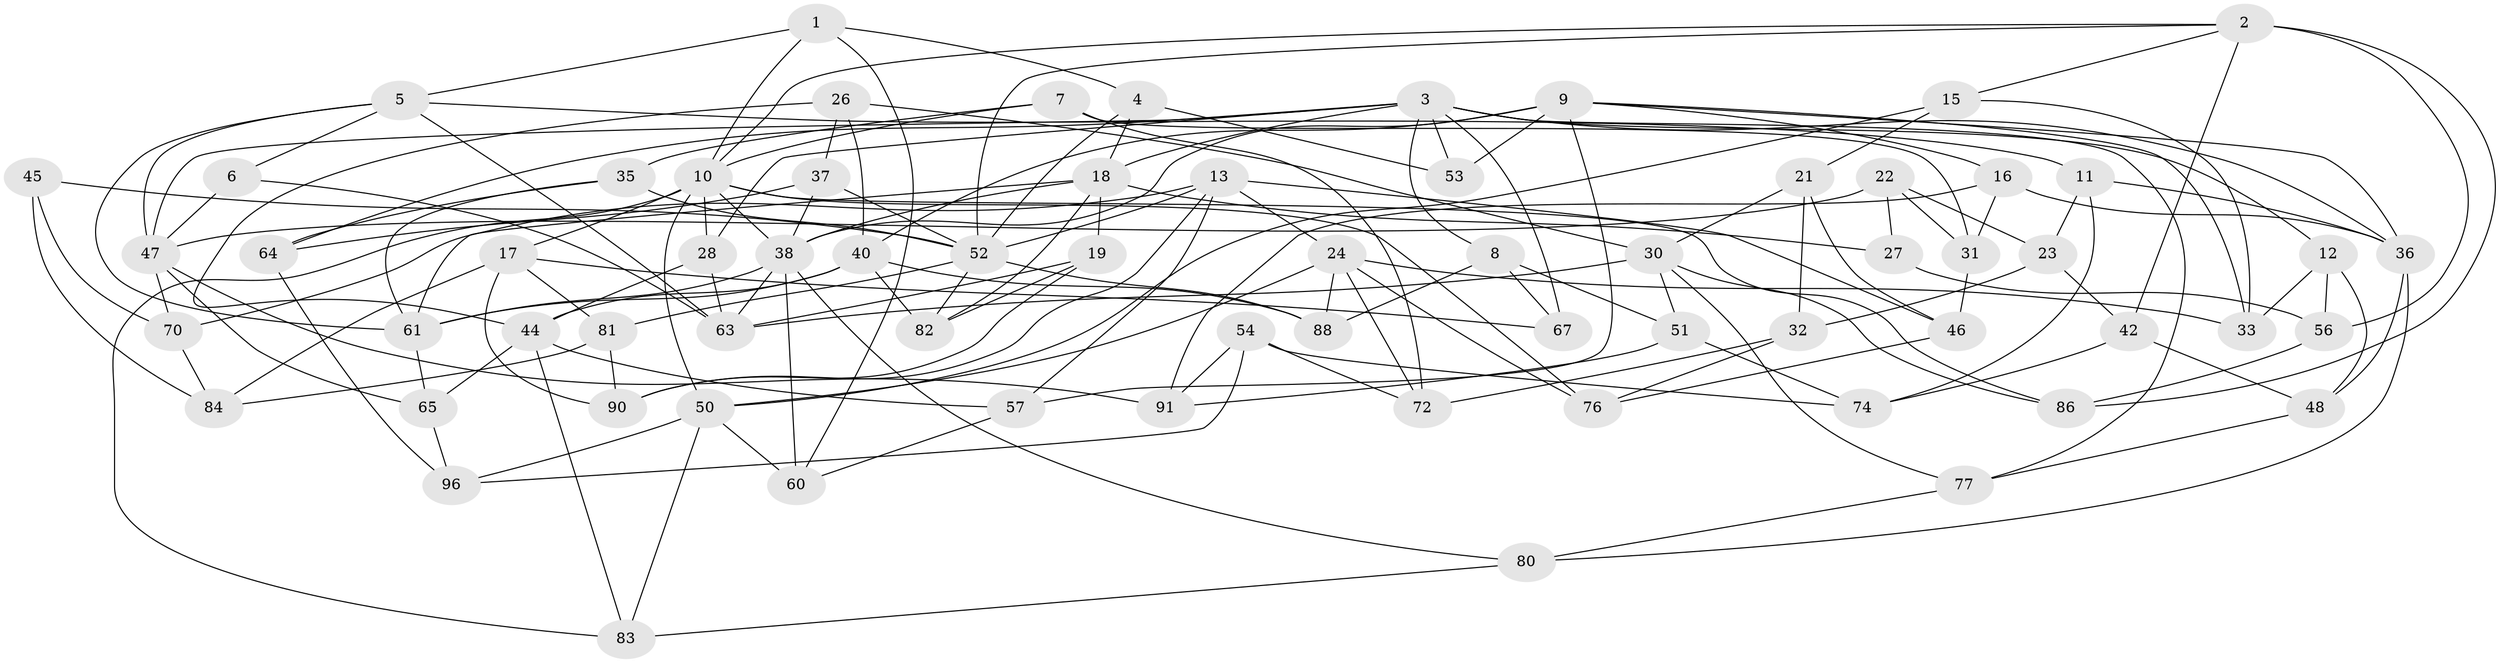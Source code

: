 // original degree distribution, {4: 1.0}
// Generated by graph-tools (version 1.1) at 2025/20/03/04/25 18:20:28]
// undirected, 68 vertices, 160 edges
graph export_dot {
graph [start="1"]
  node [color=gray90,style=filled];
  1;
  2 [super="+34"];
  3 [super="+49+25+20"];
  4;
  5 [super="+66"];
  6;
  7;
  8;
  9 [super="+41"];
  10 [super="+14"];
  11;
  12;
  13 [super="+68"];
  15;
  16;
  17 [super="+95"];
  18 [super="+29+75"];
  19;
  21;
  22;
  23;
  24 [super="+59"];
  26;
  27;
  28;
  30 [super="+55"];
  31;
  32;
  33;
  35;
  36 [super="+58"];
  37;
  38 [super="+43+39"];
  40 [super="+78"];
  42;
  44 [super="+93"];
  45;
  46;
  47 [super="+98+71"];
  48;
  50 [super="+97"];
  51;
  52 [super="+92+94+89"];
  53;
  54;
  56;
  57;
  60;
  61 [super="+85"];
  63 [super="+73"];
  64;
  65;
  67;
  70;
  72;
  74;
  76;
  77;
  80;
  81;
  82;
  83;
  84;
  86;
  88;
  90;
  91;
  96;
  1 -- 4;
  1 -- 60;
  1 -- 5;
  1 -- 10;
  2 -- 42;
  2 -- 52;
  2 -- 10;
  2 -- 56;
  2 -- 86;
  2 -- 15;
  3 -- 8;
  3 -- 28;
  3 -- 12;
  3 -- 36;
  3 -- 64;
  3 -- 77;
  3 -- 53;
  3 -- 67;
  3 -- 18;
  3 -- 47;
  4 -- 53;
  4 -- 52;
  4 -- 18;
  5 -- 63;
  5 -- 47;
  5 -- 61;
  5 -- 11;
  5 -- 6;
  6 -- 47 [weight=2];
  6 -- 63;
  7 -- 10;
  7 -- 31;
  7 -- 72;
  7 -- 35;
  8 -- 67;
  8 -- 88;
  8 -- 51;
  9 -- 36;
  9 -- 16;
  9 -- 53 [weight=2];
  9 -- 33;
  9 -- 38;
  9 -- 40;
  9 -- 57;
  10 -- 50;
  10 -- 83;
  10 -- 38;
  10 -- 76;
  10 -- 17;
  10 -- 86;
  10 -- 28;
  11 -- 23;
  11 -- 74;
  11 -- 36;
  12 -- 33;
  12 -- 56;
  12 -- 48;
  13 -- 46;
  13 -- 24;
  13 -- 90;
  13 -- 57;
  13 -- 52;
  13 -- 70;
  15 -- 33;
  15 -- 50;
  15 -- 21;
  16 -- 91;
  16 -- 31;
  16 -- 36;
  17 -- 67 [weight=2];
  17 -- 84;
  17 -- 90;
  17 -- 81;
  18 -- 27 [weight=2];
  18 -- 19;
  18 -- 61;
  18 -- 38;
  18 -- 82;
  19 -- 82;
  19 -- 90;
  19 -- 63;
  21 -- 30;
  21 -- 46;
  21 -- 32;
  22 -- 31;
  22 -- 47;
  22 -- 27;
  22 -- 23;
  23 -- 42;
  23 -- 32;
  24 -- 76;
  24 -- 50;
  24 -- 33;
  24 -- 72;
  24 -- 88;
  26 -- 37;
  26 -- 30;
  26 -- 40;
  26 -- 44;
  27 -- 56;
  28 -- 63;
  28 -- 44;
  30 -- 77;
  30 -- 86;
  30 -- 51;
  30 -- 63;
  31 -- 46;
  32 -- 76;
  32 -- 72;
  35 -- 64;
  35 -- 61;
  35 -- 52;
  36 -- 48;
  36 -- 80;
  37 -- 64;
  37 -- 38;
  37 -- 52;
  38 -- 80;
  38 -- 60;
  38 -- 63;
  38 -- 61;
  40 -- 88;
  40 -- 82;
  40 -- 44;
  40 -- 61;
  42 -- 48;
  42 -- 74;
  44 -- 57;
  44 -- 83;
  44 -- 65;
  45 -- 84;
  45 -- 70;
  45 -- 52 [weight=2];
  46 -- 76;
  47 -- 65;
  47 -- 70;
  47 -- 91;
  48 -- 77;
  50 -- 96;
  50 -- 83;
  50 -- 60;
  51 -- 91;
  51 -- 74;
  52 -- 88;
  52 -- 82;
  52 -- 81;
  54 -- 96;
  54 -- 74;
  54 -- 91;
  54 -- 72;
  56 -- 86;
  57 -- 60;
  61 -- 65;
  64 -- 96;
  65 -- 96;
  70 -- 84;
  77 -- 80;
  80 -- 83;
  81 -- 84;
  81 -- 90;
}
